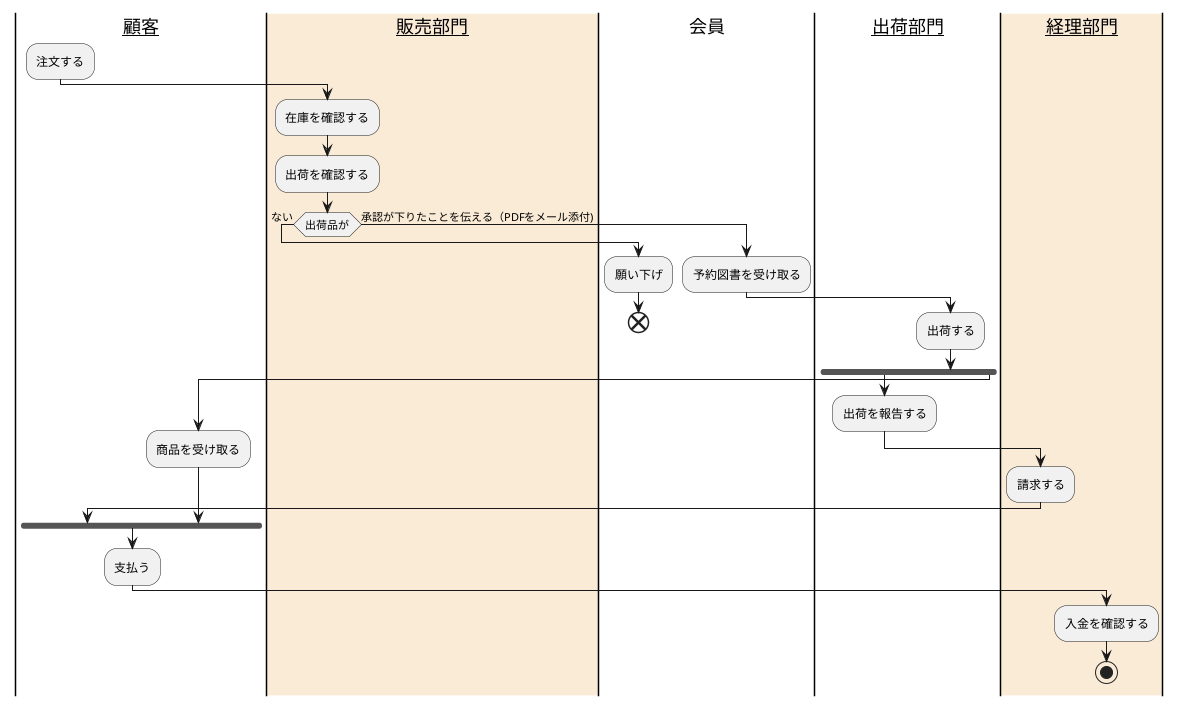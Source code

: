 @startuml

|__顧客__|
    :注文する;

|#AntiqueWhite|__販売部門__|
    :在庫を確認する;
    :出荷を確認する;

if (出荷品が) then (ない)

|会員|
:願い下げ;
end
else (ある)
-> 承認が下りたことを伝える（PDFをメール添付);
:予約図書を受け取る;

|__出荷部門__|
    :出荷する;
    fork
    :出荷を報告する;

|#AntiqueWhite|__経理部門__|
    :請求する;

|__顧客__|
    forkagain
    :商品を受け取る;

|__顧客__|
    end fork
    :支払う;

|#AntiqueWhite|__経理部門__|
    :入金を確認する;
    stop

@enduml
